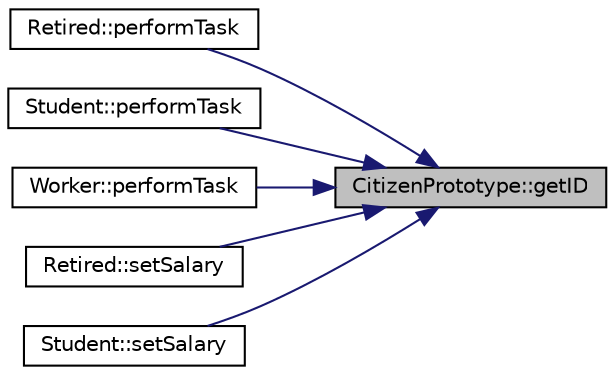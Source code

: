 digraph "CitizenPrototype::getID"
{
 // LATEX_PDF_SIZE
  edge [fontname="Helvetica",fontsize="10",labelfontname="Helvetica",labelfontsize="10"];
  node [fontname="Helvetica",fontsize="10",shape=record];
  rankdir="RL";
  Node1 [label="CitizenPrototype::getID",height=0.2,width=0.4,color="black", fillcolor="grey75", style="filled", fontcolor="black",tooltip=" "];
  Node1 -> Node2 [dir="back",color="midnightblue",fontsize="10",style="solid",fontname="Helvetica"];
  Node2 [label="Retired::performTask",height=0.2,width=0.4,color="black", fillcolor="white", style="filled",URL="$classRetired.html#a7a0e33da63730d4315300604bb154ebb",tooltip="Performs the daily task of the retired citizen Outputs the current activity and location."];
  Node1 -> Node3 [dir="back",color="midnightblue",fontsize="10",style="solid",fontname="Helvetica"];
  Node3 [label="Student::performTask",height=0.2,width=0.4,color="black", fillcolor="white", style="filled",URL="$classStudent.html#a8089fddf4a9cec4969d8916c5c3178f1",tooltip="Perform the student's task."];
  Node1 -> Node4 [dir="back",color="midnightblue",fontsize="10",style="solid",fontname="Helvetica"];
  Node4 [label="Worker::performTask",height=0.2,width=0.4,color="black", fillcolor="white", style="filled",URL="$classWorker.html#a5f8ac316c7502f1964ed1344fd0f2dac",tooltip="Perform the worker's task."];
  Node1 -> Node5 [dir="back",color="midnightblue",fontsize="10",style="solid",fontname="Helvetica"];
  Node5 [label="Retired::setSalary",height=0.2,width=0.4,color="black", fillcolor="white", style="filled",URL="$classRetired.html#a60ff05ef1fe12fa530f0aee431690910",tooltip="Attempts to set salary (not supported for retired citizens)"];
  Node1 -> Node6 [dir="back",color="midnightblue",fontsize="10",style="solid",fontname="Helvetica"];
  Node6 [label="Student::setSalary",height=0.2,width=0.4,color="black", fillcolor="white", style="filled",URL="$classStudent.html#ac67764d1c4fb0ca78f54f8690c9d3a54",tooltip="Set the student's salary and part-time job status."];
}
